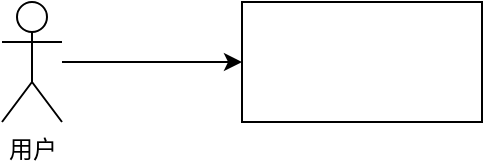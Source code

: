 <mxfile version="24.5.4" type="github">
  <diagram name="第 1 页" id="zjCArH2acj9Xpz1n0uYs">
    <mxGraphModel dx="1242" dy="726" grid="1" gridSize="10" guides="1" tooltips="1" connect="1" arrows="1" fold="1" page="1" pageScale="1" pageWidth="827" pageHeight="1169" math="0" shadow="0">
      <root>
        <mxCell id="0" />
        <mxCell id="1" parent="0" />
        <mxCell id="oRBSnb2noXeLBN8WyIWs-1" value="" style="rounded=0;whiteSpace=wrap;html=1;" parent="1" vertex="1">
          <mxGeometry x="180" y="270" width="120" height="60" as="geometry" />
        </mxCell>
        <mxCell id="oRBSnb2noXeLBN8WyIWs-5" style="edgeStyle=orthogonalEdgeStyle;rounded=0;orthogonalLoop=1;jettySize=auto;html=1;" parent="1" source="oRBSnb2noXeLBN8WyIWs-2" target="oRBSnb2noXeLBN8WyIWs-1" edge="1">
          <mxGeometry relative="1" as="geometry" />
        </mxCell>
        <mxCell id="oRBSnb2noXeLBN8WyIWs-2" value="用户" style="shape=umlActor;verticalLabelPosition=bottom;verticalAlign=top;html=1;outlineConnect=0;" parent="1" vertex="1">
          <mxGeometry x="60" y="270" width="30" height="60" as="geometry" />
        </mxCell>
      </root>
    </mxGraphModel>
  </diagram>
</mxfile>
